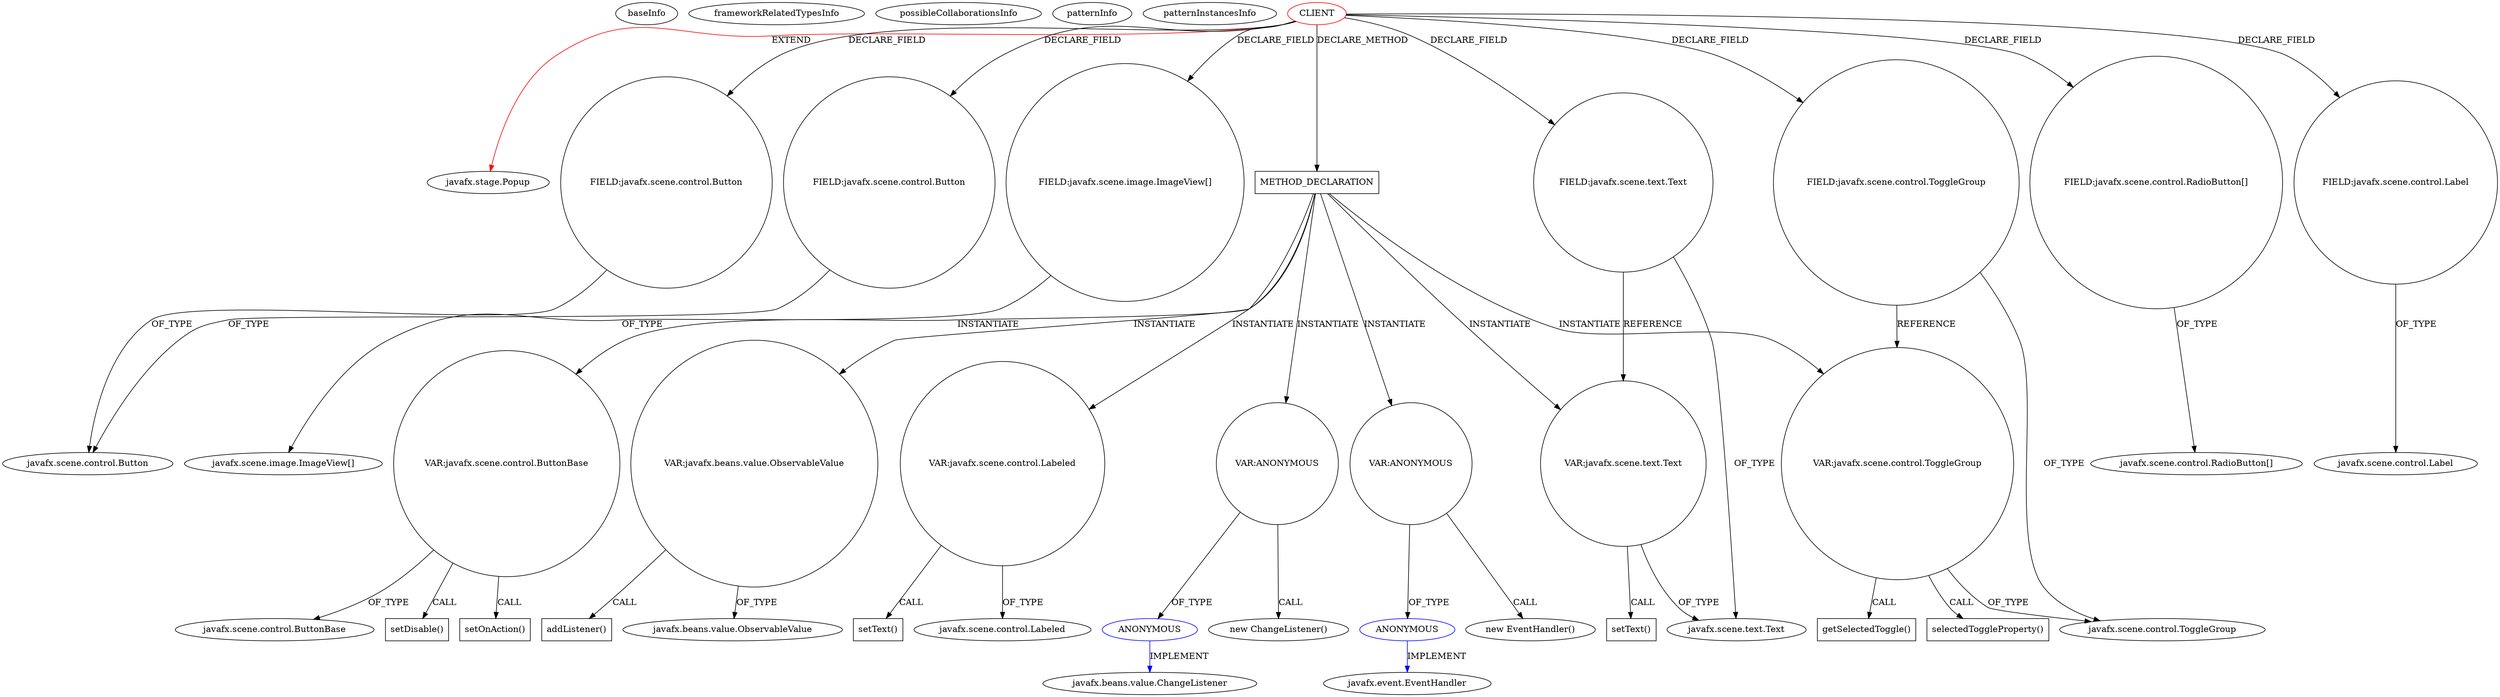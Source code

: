 digraph {
baseInfo[graphId=2113,category="pattern",isAnonymous=false,possibleRelation=true]
frameworkRelatedTypesInfo[0="javafx.stage.Popup"]
possibleCollaborationsInfo[0="2113~INSTANTIATION-CLIENT_METHOD_DECLARATION-~javafx.stage.Popup ~javafx.beans.value.ChangeListener ~false~true",1="2113~INSTANTIATION-CLIENT_METHOD_DECLARATION-~javafx.stage.Popup ~javafx.event.EventHandler ~false~true"]
patternInfo[frequency=2.0,patternRootClient=0]
patternInstancesInfo[0="sushkrish-CityLife~/sushkrish-CityLife/CityLife-master/src/view/SelectHome.java~SelectHome~4329",1="sushkrish-CityLife~/sushkrish-CityLife/CityLife-master/src/view/SelectWork.java~SelectWork~4347"]
1[label="javafx.stage.Popup",vertexType="FRAMEWORK_CLASS_TYPE",isFrameworkType=false]
0[label="CLIENT",vertexType="ROOT_CLIENT_CLASS_DECLARATION",isFrameworkType=false,color=red]
4[label="FIELD:javafx.scene.control.Button",vertexType="FIELD_DECLARATION",isFrameworkType=false,shape=circle]
6[label="FIELD:javafx.scene.control.Button",vertexType="FIELD_DECLARATION",isFrameworkType=false,shape=circle]
10[label="FIELD:javafx.scene.image.ImageView[]",vertexType="FIELD_DECLARATION",isFrameworkType=false,shape=circle]
89[label="METHOD_DECLARATION",vertexType="CLIENT_METHOD_DECLARATION",isFrameworkType=false,shape=box]
97[label="VAR:ANONYMOUS",vertexType="VARIABLE_EXPRESION",isFrameworkType=false,shape=circle]
98[label="ANONYMOUS",vertexType="REFERENCE_ANONYMOUS_DECLARATION",isFrameworkType=false,color=blue]
110[label="VAR:ANONYMOUS",vertexType="VARIABLE_EXPRESION",isFrameworkType=false,shape=circle]
111[label="ANONYMOUS",vertexType="REFERENCE_ANONYMOUS_DECLARATION",isFrameworkType=false,color=blue]
109[label="new EventHandler()",vertexType="CONSTRUCTOR_CALL",isFrameworkType=false]
8[label="FIELD:javafx.scene.text.Text",vertexType="FIELD_DECLARATION",isFrameworkType=false,shape=circle]
103[label="VAR:javafx.scene.text.Text",vertexType="VARIABLE_EXPRESION",isFrameworkType=false,shape=circle]
104[label="setText()",vertexType="INSIDE_CALL",isFrameworkType=false,shape=box]
12[label="FIELD:javafx.scene.control.RadioButton[]",vertexType="FIELD_DECLARATION",isFrameworkType=false,shape=circle]
13[label="javafx.scene.control.RadioButton[]",vertexType="FRAMEWORK_CLASS_TYPE",isFrameworkType=false]
99[label="javafx.beans.value.ChangeListener",vertexType="FRAMEWORK_INTERFACE_TYPE",isFrameworkType=false]
11[label="javafx.scene.image.ImageView[]",vertexType="FRAMEWORK_CLASS_TYPE",isFrameworkType=false]
93[label="VAR:javafx.scene.control.ToggleGroup",vertexType="VARIABLE_EXPRESION",isFrameworkType=false,shape=circle]
3[label="javafx.scene.control.ToggleGroup",vertexType="FRAMEWORK_CLASS_TYPE",isFrameworkType=false]
106[label="VAR:javafx.scene.control.ButtonBase",vertexType="VARIABLE_EXPRESION",isFrameworkType=false,shape=circle]
114[label="getSelectedToggle()",vertexType="INSIDE_CALL",isFrameworkType=false,shape=box]
108[label="javafx.scene.control.ButtonBase",vertexType="FRAMEWORK_CLASS_TYPE",isFrameworkType=false]
14[label="FIELD:javafx.scene.control.Label",vertexType="FIELD_DECLARATION",isFrameworkType=false,shape=circle]
15[label="javafx.scene.control.Label",vertexType="FRAMEWORK_CLASS_TYPE",isFrameworkType=false]
5[label="javafx.scene.control.Button",vertexType="FRAMEWORK_CLASS_TYPE",isFrameworkType=false]
2[label="FIELD:javafx.scene.control.ToggleGroup",vertexType="FIELD_DECLARATION",isFrameworkType=false,shape=circle]
9[label="javafx.scene.text.Text",vertexType="FRAMEWORK_CLASS_TYPE",isFrameworkType=false]
90[label="VAR:javafx.beans.value.ObservableValue",vertexType="VARIABLE_EXPRESION",isFrameworkType=false,shape=circle]
94[label="selectedToggleProperty()",vertexType="INSIDE_CALL",isFrameworkType=false,shape=box]
116[label="setDisable()",vertexType="INSIDE_CALL",isFrameworkType=false,shape=box]
112[label="javafx.event.EventHandler",vertexType="FRAMEWORK_INTERFACE_TYPE",isFrameworkType=false]
100[label="VAR:javafx.scene.control.Labeled",vertexType="VARIABLE_EXPRESION",isFrameworkType=false,shape=circle]
102[label="javafx.scene.control.Labeled",vertexType="FRAMEWORK_CLASS_TYPE",isFrameworkType=false]
101[label="setText()",vertexType="INSIDE_CALL",isFrameworkType=false,shape=box]
107[label="setOnAction()",vertexType="INSIDE_CALL",isFrameworkType=false,shape=box]
92[label="javafx.beans.value.ObservableValue",vertexType="FRAMEWORK_INTERFACE_TYPE",isFrameworkType=false]
91[label="addListener()",vertexType="INSIDE_CALL",isFrameworkType=false,shape=box]
96[label="new ChangeListener()",vertexType="CONSTRUCTOR_CALL",isFrameworkType=false]
0->89[label="DECLARE_METHOD"]
0->10[label="DECLARE_FIELD"]
12->13[label="OF_TYPE"]
0->4[label="DECLARE_FIELD"]
6->5[label="OF_TYPE"]
103->104[label="CALL"]
90->92[label="OF_TYPE"]
106->108[label="OF_TYPE"]
89->110[label="INSTANTIATE"]
98->99[label="IMPLEMENT",color=blue]
106->116[label="CALL"]
90->91[label="CALL"]
100->101[label="CALL"]
10->11[label="OF_TYPE"]
4->5[label="OF_TYPE"]
89->93[label="INSTANTIATE"]
110->111[label="OF_TYPE"]
103->9[label="OF_TYPE"]
111->112[label="IMPLEMENT",color=blue]
89->106[label="INSTANTIATE"]
106->107[label="CALL"]
14->15[label="OF_TYPE"]
93->94[label="CALL"]
0->8[label="DECLARE_FIELD"]
2->93[label="REFERENCE"]
2->3[label="OF_TYPE"]
97->96[label="CALL"]
110->109[label="CALL"]
0->2[label="DECLARE_FIELD"]
89->90[label="INSTANTIATE"]
0->6[label="DECLARE_FIELD"]
97->98[label="OF_TYPE"]
8->9[label="OF_TYPE"]
89->97[label="INSTANTIATE"]
0->1[label="EXTEND",color=red]
0->12[label="DECLARE_FIELD"]
93->3[label="OF_TYPE"]
89->103[label="INSTANTIATE"]
0->14[label="DECLARE_FIELD"]
100->102[label="OF_TYPE"]
8->103[label="REFERENCE"]
89->100[label="INSTANTIATE"]
93->114[label="CALL"]
}
